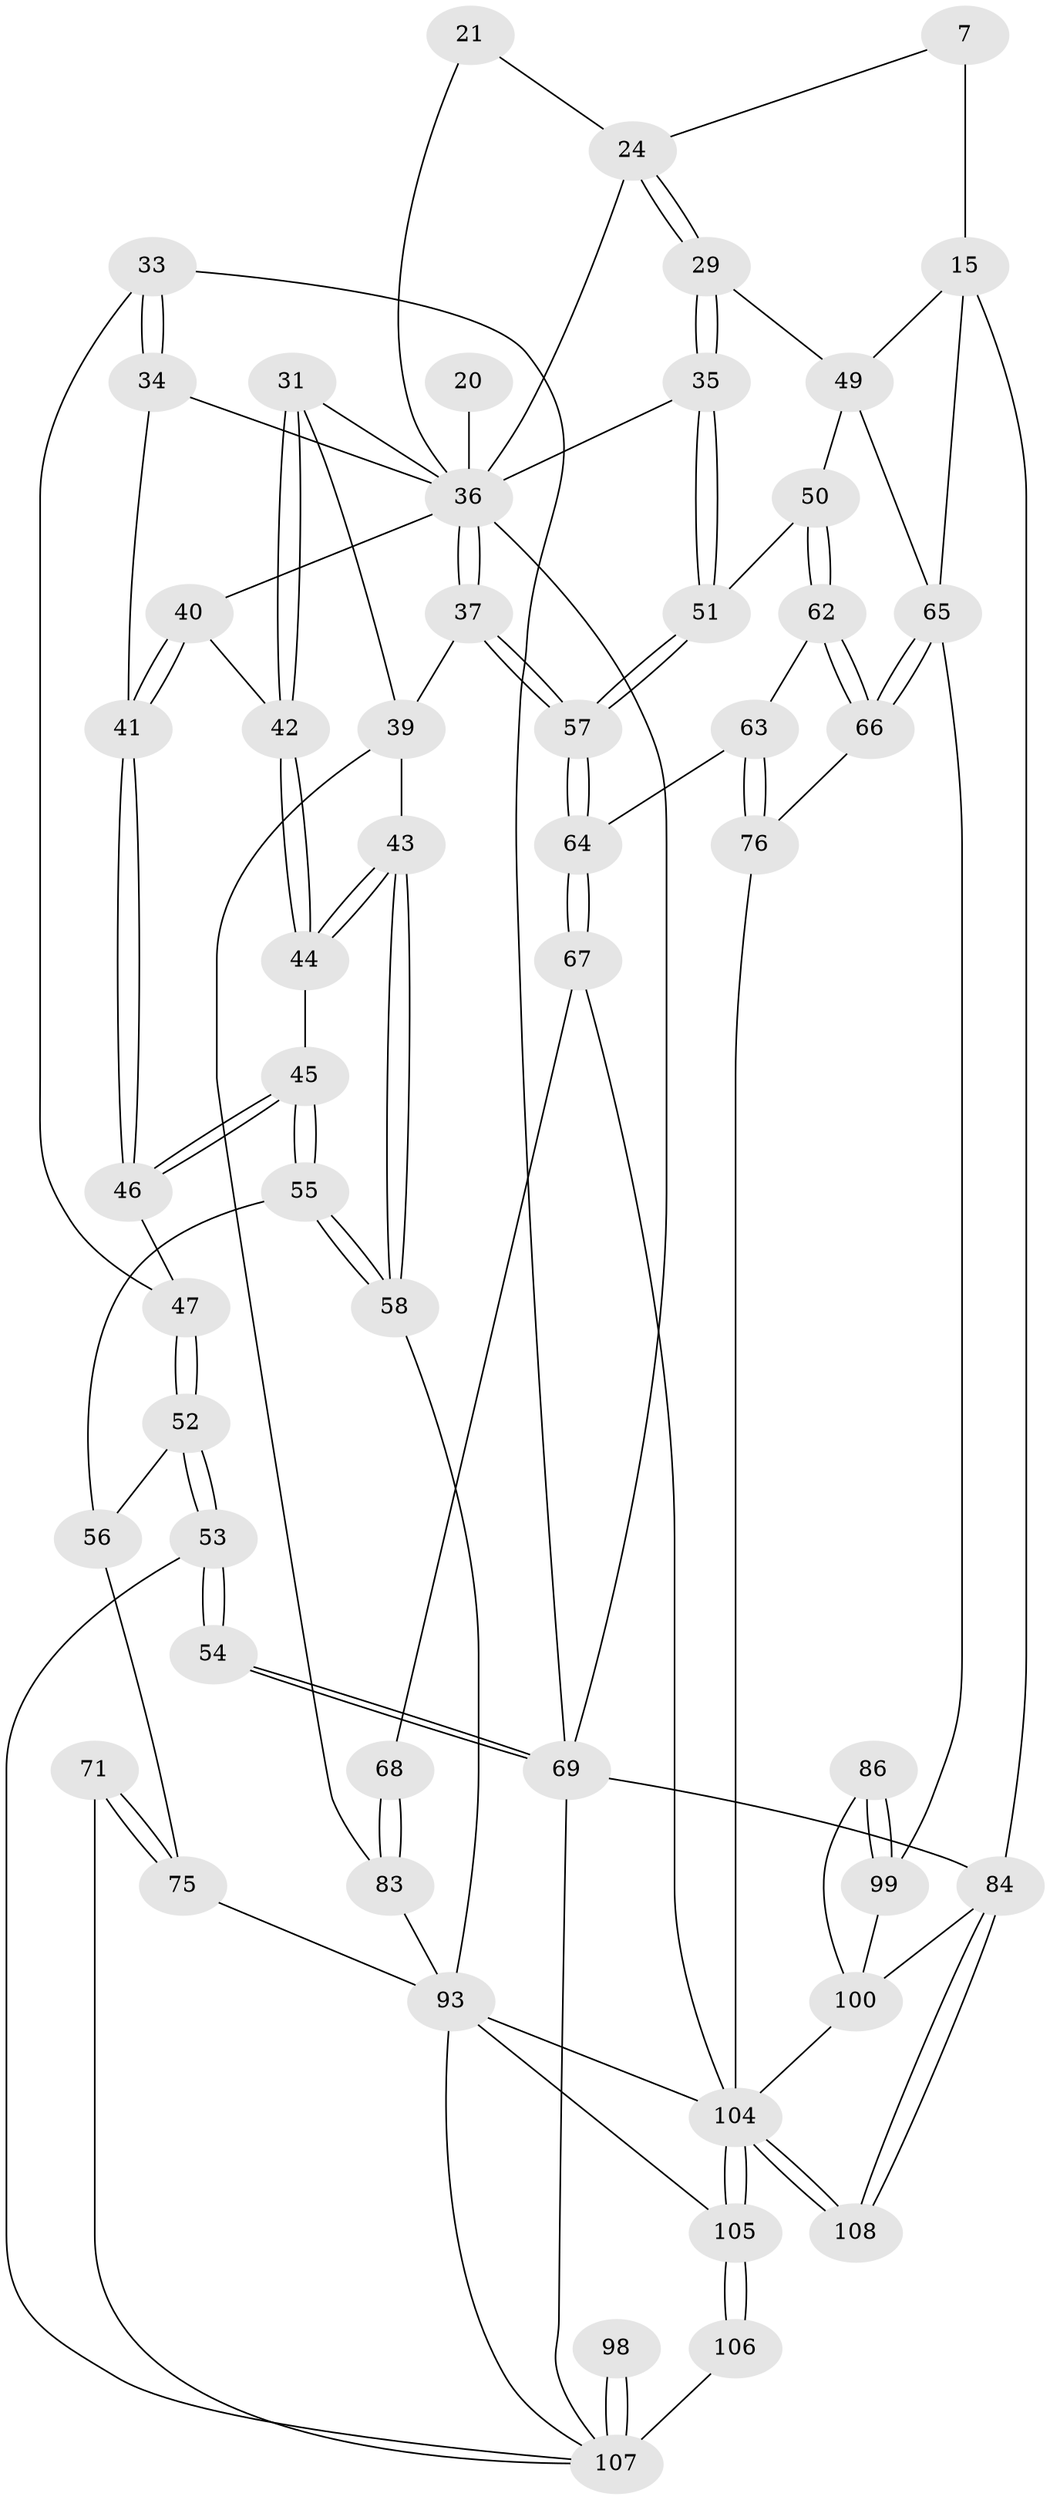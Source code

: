 // original degree distribution, {3: 0.018518518518518517, 6: 0.2037037037037037, 5: 0.5555555555555556, 4: 0.2222222222222222}
// Generated by graph-tools (version 1.1) at 2025/59/03/09/25 04:59:42]
// undirected, 54 vertices, 121 edges
graph export_dot {
graph [start="1"]
  node [color=gray90,style=filled];
  7 [pos="+0.7977100595584672+0.10323913274476895"];
  15 [pos="+1+0.13448712463015802",super="+6+14"];
  20 [pos="+0.3297649639025128+0.20406449028350188"];
  21 [pos="+0.5111527706210734+0.043960178639429484",super="+10"];
  24 [pos="+0.7713823934607095+0.14892600903389613",super="+9"];
  29 [pos="+0.7614788697606047+0.2601849346677618"];
  31 [pos="+0.39865922362705014+0.32057446794681516",super="+30"];
  33 [pos="+0.025892601998129462+0.2791713888198905"];
  34 [pos="+0.04836771984344301+0.2782546372140879"];
  35 [pos="+0.7330439579507613+0.2770215734418628"];
  36 [pos="+0.6721416544415985+0.30190928745503093",super="+22+23+27+26"];
  37 [pos="+0.6663541958102221+0.3126171310399758"];
  39 [pos="+0.430975854281961+0.4112841312042642",super="+38"];
  40 [pos="+0.26132666873448257+0.34951067647781875"];
  41 [pos="+0.23516411999887948+0.36612724236455463"];
  42 [pos="+0.2776812986453534+0.36002397344886655"];
  43 [pos="+0.39053607121893924+0.44261656087657275"];
  44 [pos="+0.343347290727463+0.41438215453655697"];
  45 [pos="+0.21575575646344367+0.4678175516531222"];
  46 [pos="+0.21912003776567818+0.40110304964886945"];
  47 [pos="+0.08725145511522989+0.40024555362715525"];
  49 [pos="+0.9381264163475714+0.3928574064411085",super="+28"];
  50 [pos="+0.8926881180618379+0.46406034713993116"];
  51 [pos="+0.7888807235499912+0.49269314130201897"];
  52 [pos="+0.10329346227559899+0.5124733973625085"];
  53 [pos="+0+0.6292447132551444"];
  54 [pos="+0+0.6221035803681334"];
  55 [pos="+0.20726277082137579+0.5107628970132946"];
  56 [pos="+0.1764705961622429+0.5226047373603842"];
  57 [pos="+0.7498322396236722+0.5457468822415255"];
  58 [pos="+0.352863806489265+0.563204838674626"];
  62 [pos="+0.8778123840354392+0.5588598359101374"];
  63 [pos="+0.8539008332462398+0.5745257261240968"];
  64 [pos="+0.7417216221390971+0.577748424980954"];
  65 [pos="+1+0.6317707263965059",super="+48"];
  66 [pos="+1+0.6627882976731134"];
  67 [pos="+0.715780219429313+0.6012612292095489"];
  68 [pos="+0.6233545535665862+0.623049366101694"];
  69 [pos="+0+1",super="+3+32"];
  71 [pos="+0.14413464781921542+0.7337638610839665"];
  75 [pos="+0.2515555654563108+0.6438873056582197",super="+70"];
  76 [pos="+0.8791080265130299+0.7581626781016582"];
  83 [pos="+0.6219025605993879+0.6329540114210763",super="+78+59"];
  84 [pos="+1+1",super="+2"];
  86 [pos="+1+0.9050327751223943"];
  93 [pos="+0.4535157294060494+0.9037272372522834",super="+92+80"];
  98 [pos="+0.17824108152918283+1",super="+97"];
  99 [pos="+0.9280422207278225+0.8372907538964677",super="+87"];
  100 [pos="+0.8791515010956223+0.8327510107632794",super="+85"];
  104 [pos="+0.7617653915905708+1",super="+89+88+101+90"];
  105 [pos="+0.6823188239515486+1",super="+102+103"];
  106 [pos="+0.6039447969931835+1"];
  107 [pos="+0.41351358117251347+1",super="+94+95+81+96"];
  108 [pos="+1+1"];
  7 -- 15 [weight=2];
  7 -- 24;
  15 -- 84 [weight=2];
  15 -- 65;
  15 -- 49;
  20 -- 36 [weight=3];
  21 -- 24 [weight=2];
  21 -- 36 [weight=2];
  24 -- 29;
  24 -- 29;
  24 -- 36;
  29 -- 35;
  29 -- 35;
  29 -- 49;
  31 -- 42;
  31 -- 42;
  31 -- 36 [weight=2];
  31 -- 39;
  33 -- 34;
  33 -- 34;
  33 -- 47;
  33 -- 69;
  34 -- 41;
  34 -- 36;
  35 -- 36;
  35 -- 51;
  35 -- 51;
  36 -- 37;
  36 -- 37;
  36 -- 69 [weight=2];
  36 -- 40;
  37 -- 57;
  37 -- 57;
  37 -- 39;
  39 -- 43;
  39 -- 83;
  40 -- 41;
  40 -- 41;
  40 -- 42;
  41 -- 46;
  41 -- 46;
  42 -- 44;
  42 -- 44;
  43 -- 44;
  43 -- 44;
  43 -- 58;
  43 -- 58;
  44 -- 45;
  45 -- 46;
  45 -- 46;
  45 -- 55;
  45 -- 55;
  46 -- 47;
  47 -- 52;
  47 -- 52;
  49 -- 50;
  49 -- 65;
  50 -- 51;
  50 -- 62;
  50 -- 62;
  51 -- 57;
  51 -- 57;
  52 -- 53;
  52 -- 53;
  52 -- 56;
  53 -- 54;
  53 -- 54;
  53 -- 107;
  54 -- 69 [weight=2];
  54 -- 69;
  55 -- 56;
  55 -- 58;
  55 -- 58;
  56 -- 75;
  57 -- 64;
  57 -- 64;
  58 -- 93;
  62 -- 63;
  62 -- 66;
  62 -- 66;
  63 -- 64;
  63 -- 76;
  63 -- 76;
  64 -- 67;
  64 -- 67;
  65 -- 66;
  65 -- 66;
  65 -- 99;
  66 -- 76;
  67 -- 68;
  67 -- 104;
  68 -- 83 [weight=2];
  68 -- 83;
  69 -- 84 [weight=2];
  69 -- 107;
  71 -- 75 [weight=2];
  71 -- 75;
  71 -- 107;
  75 -- 93;
  76 -- 104;
  83 -- 93 [weight=3];
  84 -- 108;
  84 -- 108;
  84 -- 100;
  86 -- 99 [weight=2];
  86 -- 99;
  86 -- 100;
  93 -- 107 [weight=2];
  93 -- 104;
  93 -- 105;
  98 -- 107 [weight=4];
  98 -- 107;
  99 -- 100;
  100 -- 104;
  104 -- 105 [weight=2];
  104 -- 105;
  104 -- 108 [weight=2];
  104 -- 108;
  105 -- 106 [weight=2];
  105 -- 106;
  106 -- 107;
}
